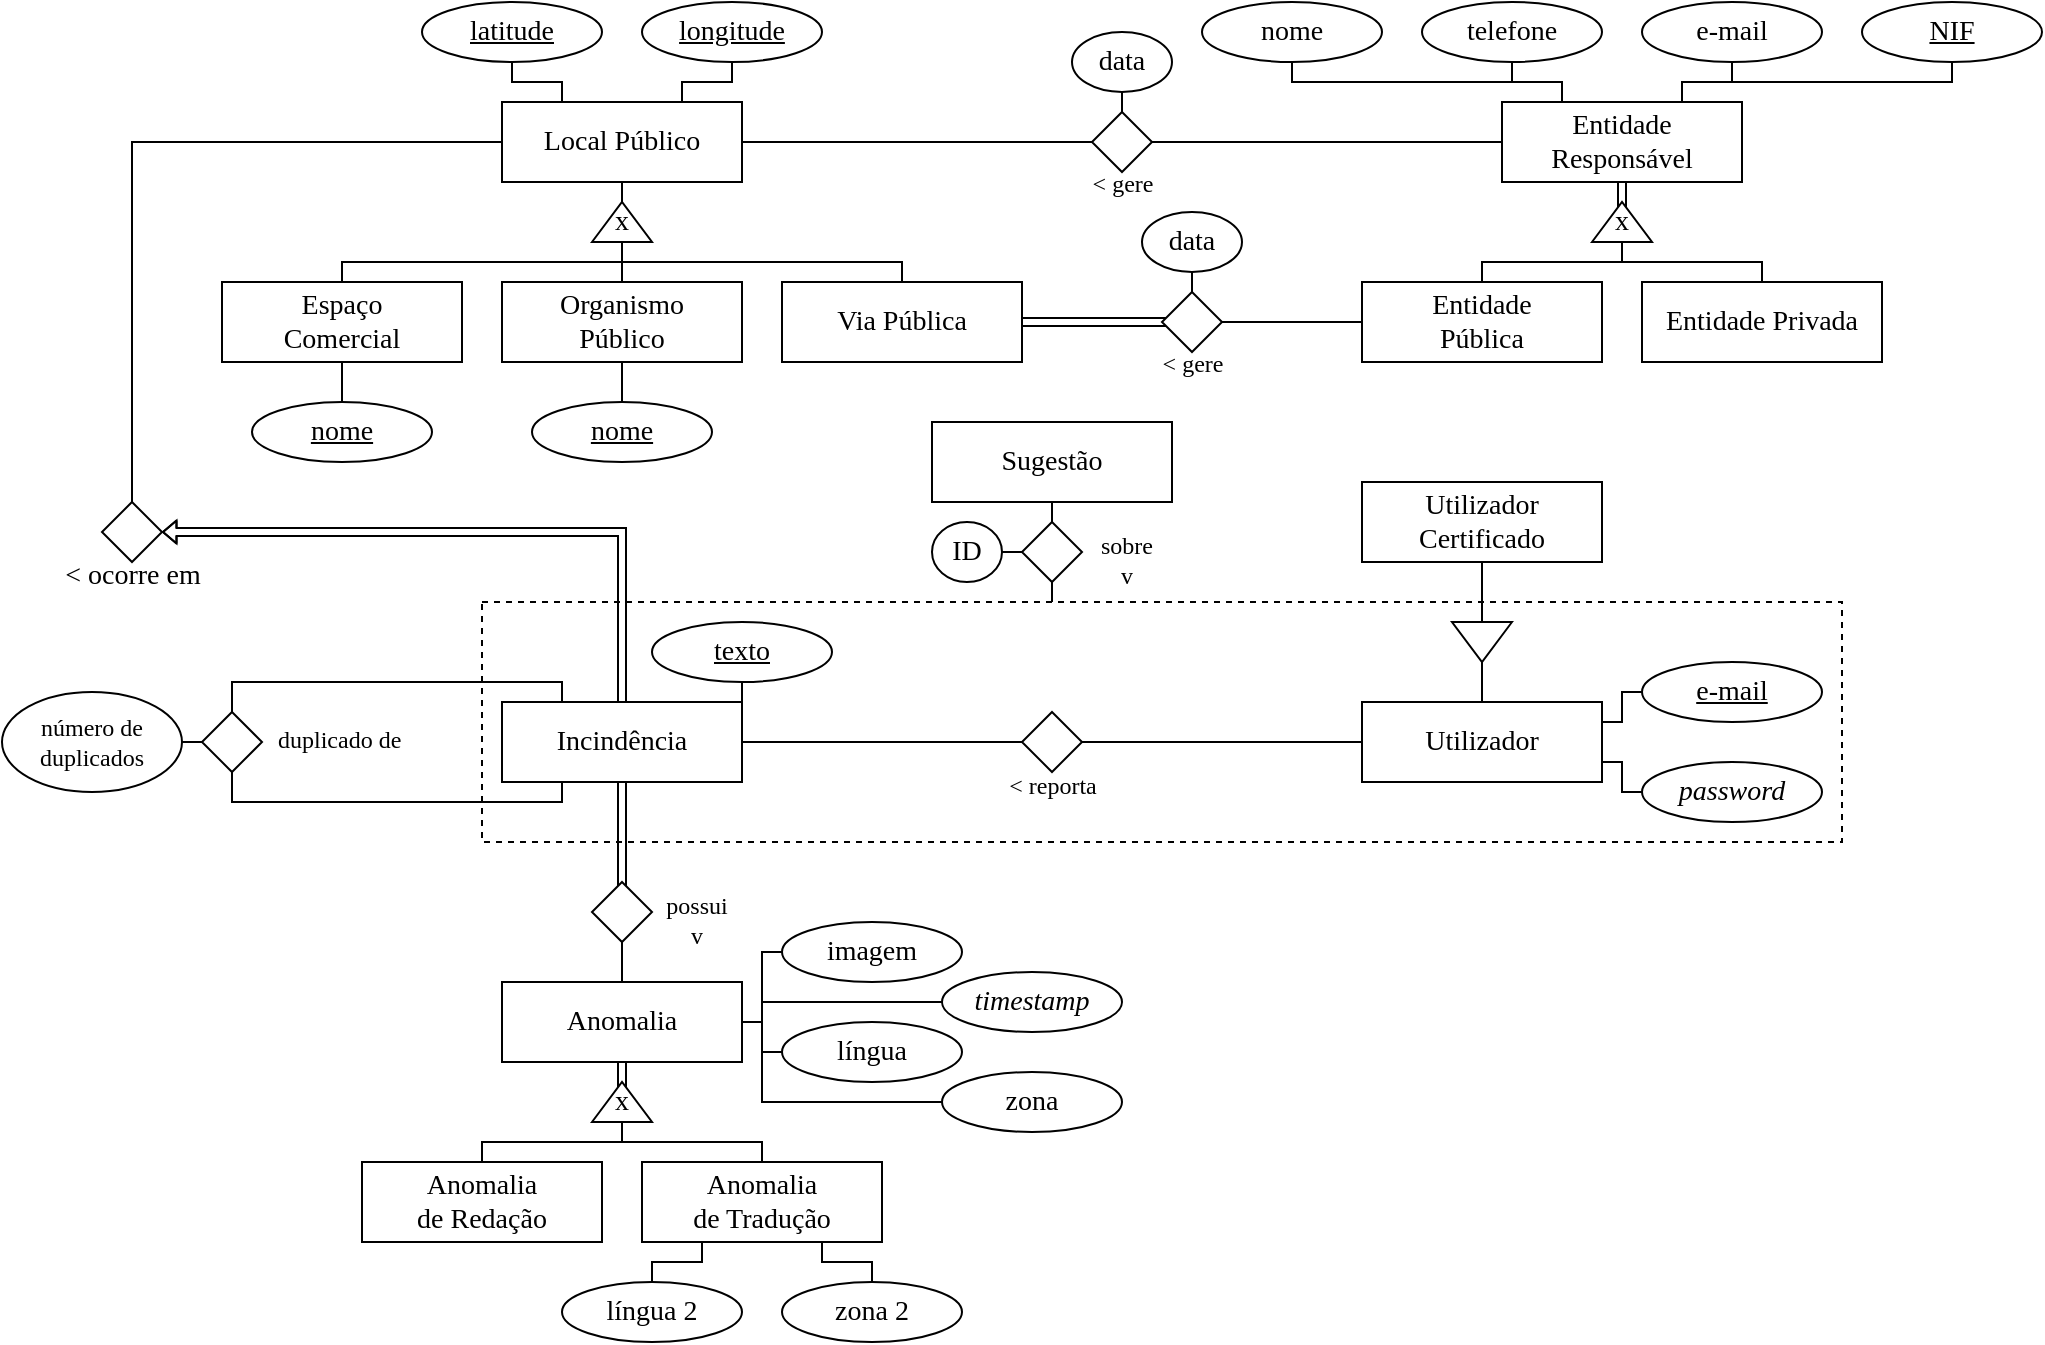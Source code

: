 <mxfile version="12.0.2" type="device" pages="1"><diagram id="urqd6bBSTkkBCRTrbI39" name="Page-1"><mxGraphModel dx="1408" dy="699" grid="1" gridSize="10" guides="1" tooltips="1" connect="1" arrows="1" fold="1" page="1" pageScale="1" pageWidth="1169" pageHeight="827" math="0" shadow="0"><root><mxCell id="0"/><mxCell id="1" parent="0"/><mxCell id="9DvA1WyKJ85od49cDxcL-1" value="" style="rounded=0;whiteSpace=wrap;html=1;strokeWidth=1;fillColor=none;dashed=1;" vertex="1" parent="1"><mxGeometry x="260" y="350" width="680" height="120" as="geometry"/></mxCell><mxCell id="8jLyRdySpEEllO27YhmM-52" value="" style="endArrow=none;html=1;fontFamily=Verdana;fontSize=14;entryX=0.5;entryY=1;entryDx=0;entryDy=0;shape=link;width=4;exitX=0;exitY=0.5;exitDx=0;exitDy=0;" parent="1" source="8jLyRdySpEEllO27YhmM-51" target="8jLyRdySpEEllO27YhmM-43" edge="1"><mxGeometry width="50" height="50" relative="1" as="geometry"><mxPoint x="830" y="140" as="sourcePoint"/><mxPoint x="910" y="270" as="targetPoint"/></mxGeometry></mxCell><mxCell id="1YsWNotgiCDJfFA3rP_E-9" style="edgeStyle=orthogonalEdgeStyle;rounded=0;orthogonalLoop=1;jettySize=auto;html=1;exitX=1;exitY=0.5;exitDx=0;exitDy=0;entryX=0;entryY=0.5;entryDx=0;entryDy=0;endArrow=none;endFill=0;" parent="1" source="8jLyRdySpEEllO27YhmM-1" target="1YsWNotgiCDJfFA3rP_E-6" edge="1"><mxGeometry relative="1" as="geometry"/></mxCell><mxCell id="8jLyRdySpEEllO27YhmM-1" value="Local Público" style="whiteSpace=wrap;html=1;aspect=fixed;fontFamily=Verdana;fontSize=14;fontColor=#000000;align=center;strokeColor=#000000;strokeWidth=1;fillColor=#ffffff;" parent="1" vertex="1"><mxGeometry x="270" y="100" width="120" height="40" as="geometry"/></mxCell><mxCell id="8jLyRdySpEEllO27YhmM-115" style="edgeStyle=elbowEdgeStyle;rounded=0;orthogonalLoop=1;jettySize=auto;elbow=vertical;html=1;exitX=0.5;exitY=1;exitDx=0;exitDy=0;entryX=0.25;entryY=0;entryDx=0;entryDy=0;shadow=0;endArrow=none;fontFamily=Verdana;fontSize=12;" parent="1" source="8jLyRdySpEEllO27YhmM-2" target="8jLyRdySpEEllO27YhmM-1" edge="1"><mxGeometry relative="1" as="geometry"/></mxCell><mxCell id="8jLyRdySpEEllO27YhmM-2" value="latitude" style="ellipse;whiteSpace=wrap;html=1;fontFamily=Verdana;fontSize=14;fontStyle=4" parent="1" vertex="1"><mxGeometry x="230" y="50" width="90" height="30" as="geometry"/></mxCell><mxCell id="8jLyRdySpEEllO27YhmM-116" style="edgeStyle=elbowEdgeStyle;rounded=0;orthogonalLoop=1;jettySize=auto;elbow=vertical;html=1;exitX=0.5;exitY=1;exitDx=0;exitDy=0;entryX=0.75;entryY=0;entryDx=0;entryDy=0;shadow=0;endArrow=none;fontFamily=Verdana;fontSize=12;" parent="1" source="8jLyRdySpEEllO27YhmM-3" target="8jLyRdySpEEllO27YhmM-1" edge="1"><mxGeometry relative="1" as="geometry"/></mxCell><mxCell id="8jLyRdySpEEllO27YhmM-3" value="longitude" style="ellipse;whiteSpace=wrap;html=1;fontFamily=Verdana;fontSize=14;fontStyle=4" parent="1" vertex="1"><mxGeometry x="340" y="50" width="90" height="30" as="geometry"/></mxCell><mxCell id="8jLyRdySpEEllO27YhmM-9" value="Espaço&lt;br&gt;Comercial" style="rounded=0;whiteSpace=wrap;html=1;fontFamily=Verdana;fontSize=14;" parent="1" vertex="1"><mxGeometry x="130" y="190" width="120" height="40" as="geometry"/></mxCell><mxCell id="8jLyRdySpEEllO27YhmM-10" value="Organismo&lt;br&gt;Público" style="rounded=0;whiteSpace=wrap;html=1;fontFamily=Verdana;fontSize=14;" parent="1" vertex="1"><mxGeometry x="270" y="190" width="120" height="40" as="geometry"/></mxCell><mxCell id="8jLyRdySpEEllO27YhmM-11" value="Via Pública" style="rounded=0;whiteSpace=wrap;html=1;fontFamily=Verdana;fontSize=14;" parent="1" vertex="1"><mxGeometry x="410" y="190" width="120" height="40" as="geometry"/></mxCell><mxCell id="8jLyRdySpEEllO27YhmM-12" value="x" style="triangle;whiteSpace=wrap;html=1;fontFamily=Verdana;fontSize=14;direction=north;" parent="1" vertex="1"><mxGeometry x="315" y="150" width="30" height="20" as="geometry"/></mxCell><mxCell id="8jLyRdySpEEllO27YhmM-13" value="" style="endArrow=none;html=1;fontFamily=Verdana;fontSize=14;entryX=0.5;entryY=1;entryDx=0;entryDy=0;" parent="1" target="8jLyRdySpEEllO27YhmM-1" edge="1"><mxGeometry width="50" height="50" relative="1" as="geometry"><mxPoint x="330" y="150" as="sourcePoint"/><mxPoint x="410" y="280" as="targetPoint"/></mxGeometry></mxCell><mxCell id="8jLyRdySpEEllO27YhmM-14" value="" style="endArrow=none;html=1;fontFamily=Verdana;fontSize=14;entryX=0;entryY=0.5;entryDx=0;entryDy=0;exitX=0.5;exitY=0;exitDx=0;exitDy=0;" parent="1" source="8jLyRdySpEEllO27YhmM-10" target="8jLyRdySpEEllO27YhmM-12" edge="1"><mxGeometry width="50" height="50" relative="1" as="geometry"><mxPoint x="240" y="320" as="sourcePoint"/><mxPoint x="290" y="270" as="targetPoint"/></mxGeometry></mxCell><mxCell id="8jLyRdySpEEllO27YhmM-22" value="" style="endArrow=none;html=1;shadow=0;fontFamily=Verdana;fontSize=14;exitX=0.5;exitY=0;exitDx=0;exitDy=0;edgeStyle=elbowEdgeStyle;elbow=vertical;rounded=0;" parent="1" source="8jLyRdySpEEllO27YhmM-11" edge="1"><mxGeometry width="50" height="50" relative="1" as="geometry"><mxPoint x="470" y="160" as="sourcePoint"/><mxPoint x="330" y="170" as="targetPoint"/></mxGeometry></mxCell><mxCell id="8jLyRdySpEEllO27YhmM-24" value="" style="endArrow=none;html=1;shadow=0;fontFamily=Verdana;fontSize=14;entryX=0;entryY=0.5;entryDx=0;entryDy=0;exitX=0.5;exitY=0;exitDx=0;exitDy=0;edgeStyle=elbowEdgeStyle;elbow=vertical;rounded=0;" parent="1" source="8jLyRdySpEEllO27YhmM-9" target="8jLyRdySpEEllO27YhmM-12" edge="1"><mxGeometry width="50" height="50" relative="1" as="geometry"><mxPoint x="130" y="300" as="sourcePoint"/><mxPoint x="180" y="250" as="targetPoint"/></mxGeometry></mxCell><mxCell id="8jLyRdySpEEllO27YhmM-25" value="&lt;u&gt;nome&lt;/u&gt;" style="ellipse;whiteSpace=wrap;html=1;fontFamily=Verdana;fontSize=14;" parent="1" vertex="1"><mxGeometry x="285" y="250" width="90" height="30" as="geometry"/></mxCell><mxCell id="8jLyRdySpEEllO27YhmM-26" value="" style="endArrow=none;html=1;fontFamily=Verdana;fontSize=14;entryX=0.5;entryY=0;entryDx=0;entryDy=0;exitX=0.5;exitY=1;exitDx=0;exitDy=0;" parent="1" source="8jLyRdySpEEllO27YhmM-10" target="8jLyRdySpEEllO27YhmM-25" edge="1"><mxGeometry width="50" height="50" relative="1" as="geometry"><mxPoint x="355" y="300" as="sourcePoint"/><mxPoint x="335" y="350" as="targetPoint"/></mxGeometry></mxCell><mxCell id="8jLyRdySpEEllO27YhmM-27" value="&lt;u&gt;nome&lt;/u&gt;" style="ellipse;whiteSpace=wrap;html=1;fontFamily=Verdana;fontSize=14;" parent="1" vertex="1"><mxGeometry x="145" y="250" width="90" height="30" as="geometry"/></mxCell><mxCell id="8jLyRdySpEEllO27YhmM-28" value="" style="endArrow=none;html=1;fontFamily=Verdana;fontSize=14;entryX=0.5;entryY=0;entryDx=0;entryDy=0;exitX=0.5;exitY=1;exitDx=0;exitDy=0;" parent="1" target="8jLyRdySpEEllO27YhmM-27" edge="1"><mxGeometry width="50" height="50" relative="1" as="geometry"><mxPoint x="190" y="230" as="sourcePoint"/><mxPoint x="195" y="350" as="targetPoint"/></mxGeometry></mxCell><mxCell id="8jLyRdySpEEllO27YhmM-43" value="Entidade&lt;br&gt;Responsável" style="rounded=0;whiteSpace=wrap;html=1;fontFamily=Verdana;fontSize=14;" parent="1" vertex="1"><mxGeometry x="770" y="100" width="120" height="40" as="geometry"/></mxCell><mxCell id="8jLyRdySpEEllO27YhmM-120" style="edgeStyle=elbowEdgeStyle;rounded=0;orthogonalLoop=1;jettySize=auto;elbow=vertical;html=1;exitX=0.5;exitY=1;exitDx=0;exitDy=0;entryX=0.25;entryY=0;entryDx=0;entryDy=0;shadow=0;endArrow=none;fontFamily=Verdana;fontSize=12;" parent="1" source="8jLyRdySpEEllO27YhmM-44" target="8jLyRdySpEEllO27YhmM-43" edge="1"><mxGeometry relative="1" as="geometry"/></mxCell><mxCell id="8jLyRdySpEEllO27YhmM-44" value="nome" style="ellipse;whiteSpace=wrap;html=1;fontFamily=Verdana;fontSize=14;spacing=0;" parent="1" vertex="1"><mxGeometry x="620" y="50" width="90" height="30" as="geometry"/></mxCell><mxCell id="8jLyRdySpEEllO27YhmM-119" style="edgeStyle=elbowEdgeStyle;rounded=0;orthogonalLoop=1;jettySize=auto;elbow=vertical;html=1;exitX=0.5;exitY=1;exitDx=0;exitDy=0;entryX=0.25;entryY=0;entryDx=0;entryDy=0;shadow=0;endArrow=none;fontFamily=Verdana;fontSize=12;" parent="1" source="8jLyRdySpEEllO27YhmM-45" target="8jLyRdySpEEllO27YhmM-43" edge="1"><mxGeometry relative="1" as="geometry"/></mxCell><mxCell id="8jLyRdySpEEllO27YhmM-45" value="telefone" style="ellipse;whiteSpace=wrap;html=1;fontFamily=Verdana;fontSize=14;" parent="1" vertex="1"><mxGeometry x="730" y="50" width="90" height="30" as="geometry"/></mxCell><mxCell id="8jLyRdySpEEllO27YhmM-48" value="Entidade&lt;br&gt;Pública" style="rounded=0;whiteSpace=wrap;html=1;fontFamily=Verdana;fontSize=14;" parent="1" vertex="1"><mxGeometry x="700" y="190" width="120" height="40" as="geometry"/></mxCell><mxCell id="8jLyRdySpEEllO27YhmM-50" value="Entidade Privada" style="rounded=0;whiteSpace=wrap;html=1;fontFamily=Verdana;fontSize=14;" parent="1" vertex="1"><mxGeometry x="840" y="190" width="120" height="40" as="geometry"/></mxCell><mxCell id="8jLyRdySpEEllO27YhmM-51" value="x" style="triangle;whiteSpace=wrap;html=1;fontFamily=Verdana;fontSize=14;direction=north;" parent="1" vertex="1"><mxGeometry x="815" y="150" width="30" height="20" as="geometry"/></mxCell><mxCell id="8jLyRdySpEEllO27YhmM-54" value="" style="endArrow=none;html=1;shadow=0;fontFamily=Verdana;fontSize=14;exitX=0.5;exitY=0;exitDx=0;exitDy=0;edgeStyle=elbowEdgeStyle;elbow=vertical;rounded=0;" parent="1" source="8jLyRdySpEEllO27YhmM-50" edge="1"><mxGeometry width="50" height="50" relative="1" as="geometry"><mxPoint x="970" y="160" as="sourcePoint"/><mxPoint x="830" y="170" as="targetPoint"/></mxGeometry></mxCell><mxCell id="8jLyRdySpEEllO27YhmM-55" value="" style="endArrow=none;html=1;shadow=0;fontFamily=Verdana;fontSize=14;entryX=0;entryY=0.5;entryDx=0;entryDy=0;exitX=0.5;exitY=0;exitDx=0;exitDy=0;edgeStyle=elbowEdgeStyle;elbow=vertical;rounded=0;" parent="1" source="8jLyRdySpEEllO27YhmM-48" target="8jLyRdySpEEllO27YhmM-51" edge="1"><mxGeometry width="50" height="50" relative="1" as="geometry"><mxPoint x="630" y="300" as="sourcePoint"/><mxPoint x="680" y="250" as="targetPoint"/></mxGeometry></mxCell><mxCell id="8jLyRdySpEEllO27YhmM-118" style="edgeStyle=elbowEdgeStyle;rounded=0;orthogonalLoop=1;jettySize=auto;elbow=vertical;html=1;exitX=0.5;exitY=1;exitDx=0;exitDy=0;shadow=0;endArrow=none;fontFamily=Verdana;fontSize=12;" parent="1" source="8jLyRdySpEEllO27YhmM-56" edge="1"><mxGeometry relative="1" as="geometry"><mxPoint x="860" y="100" as="targetPoint"/></mxGeometry></mxCell><mxCell id="8jLyRdySpEEllO27YhmM-56" value="e-mail" style="ellipse;whiteSpace=wrap;html=1;fontFamily=Verdana;fontSize=14;" parent="1" vertex="1"><mxGeometry x="840" y="50" width="90" height="30" as="geometry"/></mxCell><mxCell id="8jLyRdySpEEllO27YhmM-117" style="edgeStyle=elbowEdgeStyle;rounded=0;orthogonalLoop=1;jettySize=auto;elbow=vertical;html=1;exitX=0.5;exitY=1;exitDx=0;exitDy=0;entryX=0.75;entryY=0;entryDx=0;entryDy=0;shadow=0;endArrow=none;fontFamily=Verdana;fontSize=12;" parent="1" source="8jLyRdySpEEllO27YhmM-58" target="8jLyRdySpEEllO27YhmM-43" edge="1"><mxGeometry relative="1" as="geometry"/></mxCell><mxCell id="8jLyRdySpEEllO27YhmM-58" value="&lt;u&gt;NIF&lt;/u&gt;" style="ellipse;whiteSpace=wrap;html=1;fontFamily=Verdana;fontSize=14;" parent="1" vertex="1"><mxGeometry x="950" y="50" width="90" height="30" as="geometry"/></mxCell><mxCell id="8jLyRdySpEEllO27YhmM-63" style="edgeStyle=elbowEdgeStyle;rounded=0;orthogonalLoop=1;jettySize=auto;html=1;entryX=1;entryY=0.5;entryDx=0;entryDy=0;shadow=0;endArrow=none;fontFamily=Verdana;fontSize=14;shape=link;exitX=0.5;exitY=0.5;exitDx=0;exitDy=0;exitPerimeter=0;" parent="1" source="8jLyRdySpEEllO27YhmM-60" target="8jLyRdySpEEllO27YhmM-11" edge="1"><mxGeometry relative="1" as="geometry"/></mxCell><mxCell id="8jLyRdySpEEllO27YhmM-64" style="edgeStyle=elbowEdgeStyle;rounded=0;orthogonalLoop=1;jettySize=auto;html=1;exitX=1;exitY=0.5;exitDx=0;exitDy=0;entryX=0;entryY=0.5;entryDx=0;entryDy=0;shadow=0;endArrow=none;fontFamily=Verdana;fontSize=14;" parent="1" source="8jLyRdySpEEllO27YhmM-60" target="8jLyRdySpEEllO27YhmM-48" edge="1"><mxGeometry relative="1" as="geometry"/></mxCell><mxCell id="8jLyRdySpEEllO27YhmM-60" value="&amp;lt; gere" style="rhombus;html=1;fontFamily=Verdana;fontSize=12;labelPosition=center;verticalLabelPosition=bottom;align=center;verticalAlign=top;spacingTop=-8;" parent="1" vertex="1"><mxGeometry x="600" y="195" width="30" height="30" as="geometry"/></mxCell><mxCell id="8jLyRdySpEEllO27YhmM-67" value="data" style="ellipse;whiteSpace=wrap;html=1;fontFamily=Verdana;fontSize=14;" parent="1" vertex="1"><mxGeometry x="590" y="155" width="50" height="30" as="geometry"/></mxCell><mxCell id="8jLyRdySpEEllO27YhmM-68" value="" style="endArrow=none;html=1;fontFamily=Verdana;fontSize=14;entryX=0.5;entryY=1;entryDx=0;entryDy=0;exitX=0.5;exitY=0;exitDx=0;exitDy=0;" parent="1" source="8jLyRdySpEEllO27YhmM-60" target="8jLyRdySpEEllO27YhmM-67" edge="1"><mxGeometry width="50" height="50" relative="1" as="geometry"><mxPoint x="595" y="180" as="sourcePoint"/><mxPoint x="715" y="210" as="targetPoint"/></mxGeometry></mxCell><mxCell id="8jLyRdySpEEllO27YhmM-81" style="edgeStyle=elbowEdgeStyle;shape=link;rounded=0;orthogonalLoop=1;jettySize=auto;html=1;exitX=0.5;exitY=1;exitDx=0;exitDy=0;shadow=0;endArrow=none;fontFamily=Verdana;fontSize=12;entryX=0.5;entryY=0.5;entryDx=0;entryDy=0;entryPerimeter=0;" parent="1" source="8jLyRdySpEEllO27YhmM-72" edge="1" target="8jLyRdySpEEllO27YhmM-75"><mxGeometry relative="1" as="geometry"><mxPoint x="330" y="475" as="targetPoint"/></mxGeometry></mxCell><mxCell id="8jLyRdySpEEllO27YhmM-127" style="rounded=0;orthogonalLoop=1;jettySize=auto;elbow=vertical;html=1;entryX=1;entryY=0.5;entryDx=0;entryDy=0;shadow=0;endArrow=block;fontFamily=Verdana;fontSize=12;shape=flexArrow;startArrow=none;startFill=0;endWidth=6.444;endSize=1.917;width=4;startSize=0;strokeWidth=1;sourcePerimeterSpacing=0;targetPerimeterSpacing=0;exitX=0.5;exitY=1;exitDx=0;exitDy=0;" parent="1" source="8jLyRdySpEEllO27YhmM-72" target="8jLyRdySpEEllO27YhmM-122" edge="1"><mxGeometry relative="1" as="geometry"><mxPoint x="330" y="410" as="sourcePoint"/><Array as="points"><mxPoint x="330" y="315"/></Array></mxGeometry></mxCell><mxCell id="8jLyRdySpEEllO27YhmM-72" value="&lt;font style=&quot;font-size: 14px&quot;&gt;Incindência&lt;/font&gt;" style="rounded=0;whiteSpace=wrap;html=1;fontFamily=Verdana;fontSize=12;" parent="1" vertex="1"><mxGeometry x="270" y="400" width="120" height="40" as="geometry"/></mxCell><mxCell id="8jLyRdySpEEllO27YhmM-77" style="edgeStyle=elbowEdgeStyle;rounded=0;orthogonalLoop=1;jettySize=auto;html=1;exitX=0.5;exitY=0;exitDx=0;exitDy=0;entryX=0.5;entryY=1;entryDx=0;entryDy=0;shadow=0;endArrow=none;fontFamily=Verdana;fontSize=12;" parent="1" source="8jLyRdySpEEllO27YhmM-73" target="8jLyRdySpEEllO27YhmM-75" edge="1"><mxGeometry relative="1" as="geometry"/></mxCell><mxCell id="8jLyRdySpEEllO27YhmM-104" style="edgeStyle=elbowEdgeStyle;rounded=0;orthogonalLoop=1;jettySize=auto;html=1;exitX=1;exitY=0.25;exitDx=0;exitDy=0;shadow=0;endArrow=none;fontFamily=Verdana;fontSize=12;" parent="1" source="8jLyRdySpEEllO27YhmM-73" edge="1"><mxGeometry relative="1" as="geometry"><mxPoint x="390.333" y="550" as="targetPoint"/></mxGeometry></mxCell><mxCell id="8jLyRdySpEEllO27YhmM-109" style="edgeStyle=elbowEdgeStyle;rounded=0;orthogonalLoop=1;jettySize=auto;html=1;exitX=1;exitY=0.5;exitDx=0;exitDy=0;entryX=0;entryY=0.5;entryDx=0;entryDy=0;shadow=0;endArrow=none;fontFamily=Verdana;fontSize=12;" parent="1" source="8jLyRdySpEEllO27YhmM-73" target="8jLyRdySpEEllO27YhmM-100" edge="1"><mxGeometry relative="1" as="geometry"/></mxCell><mxCell id="8jLyRdySpEEllO27YhmM-110" style="edgeStyle=elbowEdgeStyle;rounded=0;orthogonalLoop=1;jettySize=auto;html=1;exitX=1;exitY=0.5;exitDx=0;exitDy=0;entryX=0;entryY=0.5;entryDx=0;entryDy=0;shadow=0;endArrow=none;fontFamily=Verdana;fontSize=12;" parent="1" source="8jLyRdySpEEllO27YhmM-73" target="8jLyRdySpEEllO27YhmM-98" edge="1"><mxGeometry relative="1" as="geometry"><Array as="points"><mxPoint x="400" y="560"/></Array></mxGeometry></mxCell><mxCell id="8jLyRdySpEEllO27YhmM-73" value="&lt;font style=&quot;font-size: 14px&quot;&gt;Anomalia&lt;/font&gt;" style="rounded=0;whiteSpace=wrap;html=1;fontFamily=Verdana;fontSize=12;" parent="1" vertex="1"><mxGeometry x="270" y="540" width="120" height="40" as="geometry"/></mxCell><mxCell id="8jLyRdySpEEllO27YhmM-75" value="possui&lt;br&gt;v" style="rhombus;html=1;fontFamily=Verdana;fontSize=12;labelPosition=right;verticalLabelPosition=middle;align=center;verticalAlign=middle;spacingTop=8;spacingLeft=14;" parent="1" vertex="1"><mxGeometry x="315" y="490" width="30" height="30" as="geometry"/></mxCell><mxCell id="8jLyRdySpEEllO27YhmM-82" value="" style="endArrow=none;html=1;fontFamily=Verdana;fontSize=14;entryX=0.5;entryY=1;entryDx=0;entryDy=0;shape=link;width=4;exitX=0;exitY=0.5;exitDx=0;exitDy=0;" parent="1" source="8jLyRdySpEEllO27YhmM-85" edge="1"><mxGeometry width="50" height="50" relative="1" as="geometry"><mxPoint x="330" y="590" as="sourcePoint"/><mxPoint x="330" y="580" as="targetPoint"/></mxGeometry></mxCell><mxCell id="8jLyRdySpEEllO27YhmM-83" value="Anomalia&lt;br&gt;de Redação" style="rounded=0;whiteSpace=wrap;html=1;fontFamily=Verdana;fontSize=14;" parent="1" vertex="1"><mxGeometry x="200" y="630" width="120" height="40" as="geometry"/></mxCell><mxCell id="8jLyRdySpEEllO27YhmM-84" value="Anomalia&lt;br&gt;de Tradução" style="rounded=0;whiteSpace=wrap;html=1;fontFamily=Verdana;fontSize=14;" parent="1" vertex="1"><mxGeometry x="340" y="630" width="120" height="40" as="geometry"/></mxCell><mxCell id="8jLyRdySpEEllO27YhmM-85" value="x" style="triangle;whiteSpace=wrap;html=1;fontFamily=Verdana;fontSize=14;direction=north;" parent="1" vertex="1"><mxGeometry x="315" y="590" width="30" height="20" as="geometry"/></mxCell><mxCell id="8jLyRdySpEEllO27YhmM-86" value="" style="endArrow=none;html=1;shadow=0;fontFamily=Verdana;fontSize=14;exitX=0.5;exitY=0;exitDx=0;exitDy=0;edgeStyle=elbowEdgeStyle;elbow=vertical;rounded=0;" parent="1" source="8jLyRdySpEEllO27YhmM-84" edge="1"><mxGeometry width="50" height="50" relative="1" as="geometry"><mxPoint x="470" y="610" as="sourcePoint"/><mxPoint x="330" y="620" as="targetPoint"/><Array as="points"><mxPoint x="360" y="620"/></Array></mxGeometry></mxCell><mxCell id="8jLyRdySpEEllO27YhmM-87" value="" style="endArrow=none;html=1;shadow=0;fontFamily=Verdana;fontSize=14;entryX=0;entryY=0.5;entryDx=0;entryDy=0;exitX=0.5;exitY=0;exitDx=0;exitDy=0;edgeStyle=elbowEdgeStyle;elbow=vertical;rounded=0;" parent="1" source="8jLyRdySpEEllO27YhmM-83" target="8jLyRdySpEEllO27YhmM-85" edge="1"><mxGeometry width="50" height="50" relative="1" as="geometry"><mxPoint x="130" y="750" as="sourcePoint"/><mxPoint x="180" y="700" as="targetPoint"/></mxGeometry></mxCell><mxCell id="8jLyRdySpEEllO27YhmM-89" style="edgeStyle=elbowEdgeStyle;rounded=0;orthogonalLoop=1;jettySize=auto;html=1;exitX=0.5;exitY=0;exitDx=0;exitDy=0;entryX=0.25;entryY=0;entryDx=0;entryDy=0;shadow=0;endArrow=none;fontFamily=Verdana;fontSize=12;elbow=vertical;" parent="1" source="8jLyRdySpEEllO27YhmM-88" target="8jLyRdySpEEllO27YhmM-72" edge="1"><mxGeometry relative="1" as="geometry"><Array as="points"><mxPoint x="240" y="390"/></Array></mxGeometry></mxCell><mxCell id="8jLyRdySpEEllO27YhmM-90" style="edgeStyle=elbowEdgeStyle;rounded=0;orthogonalLoop=1;jettySize=auto;elbow=vertical;html=1;exitX=0.5;exitY=1;exitDx=0;exitDy=0;entryX=0.25;entryY=1;entryDx=0;entryDy=0;shadow=0;endArrow=none;fontFamily=Verdana;fontSize=12;" parent="1" source="8jLyRdySpEEllO27YhmM-88" target="8jLyRdySpEEllO27YhmM-72" edge="1"><mxGeometry relative="1" as="geometry"><Array as="points"><mxPoint x="230" y="450"/></Array></mxGeometry></mxCell><mxCell id="8jLyRdySpEEllO27YhmM-88" value="duplicado de" style="rhombus;html=1;fontFamily=Verdana;fontSize=12;labelPosition=right;verticalLabelPosition=middle;align=left;verticalAlign=middle;spacingTop=-3;spacingLeft=6;" parent="1" vertex="1"><mxGeometry x="120" y="405" width="30" height="30" as="geometry"/></mxCell><mxCell id="8jLyRdySpEEllO27YhmM-92" style="edgeStyle=elbowEdgeStyle;rounded=0;orthogonalLoop=1;jettySize=auto;elbow=vertical;html=1;exitX=1;exitY=0.5;exitDx=0;exitDy=0;entryX=0;entryY=0.5;entryDx=0;entryDy=0;shadow=0;endArrow=none;fontFamily=Verdana;fontSize=12;" parent="1" source="8jLyRdySpEEllO27YhmM-91" target="8jLyRdySpEEllO27YhmM-88" edge="1"><mxGeometry relative="1" as="geometry"/></mxCell><mxCell id="8jLyRdySpEEllO27YhmM-91" value="número de duplicados" style="ellipse;whiteSpace=wrap;html=1;fontFamily=Verdana;fontSize=12;align=center;" parent="1" vertex="1"><mxGeometry x="20" y="395" width="90" height="50" as="geometry"/></mxCell><mxCell id="8jLyRdySpEEllO27YhmM-114" style="edgeStyle=elbowEdgeStyle;rounded=0;orthogonalLoop=1;jettySize=auto;elbow=vertical;html=1;exitX=0.5;exitY=0;exitDx=0;exitDy=0;entryX=0.75;entryY=1;entryDx=0;entryDy=0;shadow=0;endArrow=none;fontFamily=Verdana;fontSize=12;" parent="1" source="8jLyRdySpEEllO27YhmM-93" target="8jLyRdySpEEllO27YhmM-84" edge="1"><mxGeometry relative="1" as="geometry"/></mxCell><mxCell id="8jLyRdySpEEllO27YhmM-93" value="&lt;span&gt;zona 2&lt;/span&gt;" style="ellipse;whiteSpace=wrap;html=1;fontFamily=Verdana;fontSize=14;fontStyle=0" parent="1" vertex="1"><mxGeometry x="410" y="690" width="90" height="30" as="geometry"/></mxCell><mxCell id="8jLyRdySpEEllO27YhmM-113" style="edgeStyle=elbowEdgeStyle;rounded=0;orthogonalLoop=1;jettySize=auto;elbow=vertical;html=1;exitX=0.5;exitY=0;exitDx=0;exitDy=0;entryX=0.25;entryY=1;entryDx=0;entryDy=0;shadow=0;endArrow=none;fontFamily=Verdana;fontSize=12;" parent="1" source="8jLyRdySpEEllO27YhmM-95" target="8jLyRdySpEEllO27YhmM-84" edge="1"><mxGeometry relative="1" as="geometry"/></mxCell><mxCell id="8jLyRdySpEEllO27YhmM-95" value="língua 2" style="ellipse;whiteSpace=wrap;html=1;fontFamily=Verdana;fontSize=14;" parent="1" vertex="1"><mxGeometry x="300" y="690" width="90" height="30" as="geometry"/></mxCell><mxCell id="8jLyRdySpEEllO27YhmM-112" style="edgeStyle=elbowEdgeStyle;rounded=0;orthogonalLoop=1;jettySize=auto;html=1;exitX=0;exitY=0.5;exitDx=0;exitDy=0;entryX=1;entryY=0.5;entryDx=0;entryDy=0;shadow=0;endArrow=none;fontFamily=Verdana;fontSize=12;" parent="1" source="8jLyRdySpEEllO27YhmM-97" target="8jLyRdySpEEllO27YhmM-73" edge="1"><mxGeometry relative="1" as="geometry"><Array as="points"><mxPoint x="400" y="590"/></Array></mxGeometry></mxCell><mxCell id="8jLyRdySpEEllO27YhmM-97" value="&lt;span&gt;zona&lt;/span&gt;" style="ellipse;whiteSpace=wrap;html=1;fontFamily=Verdana;fontSize=14;fontStyle=0" parent="1" vertex="1"><mxGeometry x="490" y="585" width="90" height="30" as="geometry"/></mxCell><mxCell id="8jLyRdySpEEllO27YhmM-98" value="&lt;span&gt;&lt;i&gt;timestamp&lt;/i&gt;&lt;/span&gt;" style="ellipse;whiteSpace=wrap;html=1;fontFamily=Verdana;fontSize=14;fontStyle=0" parent="1" vertex="1"><mxGeometry x="490" y="535" width="90" height="30" as="geometry"/></mxCell><mxCell id="8jLyRdySpEEllO27YhmM-111" style="edgeStyle=elbowEdgeStyle;rounded=0;orthogonalLoop=1;jettySize=auto;html=1;exitX=0;exitY=0.5;exitDx=0;exitDy=0;entryX=1;entryY=0.5;entryDx=0;entryDy=0;shadow=0;endArrow=none;fontFamily=Verdana;fontSize=12;" parent="1" source="8jLyRdySpEEllO27YhmM-99" target="8jLyRdySpEEllO27YhmM-73" edge="1"><mxGeometry relative="1" as="geometry"/></mxCell><mxCell id="8jLyRdySpEEllO27YhmM-99" value="&lt;span&gt;língua&lt;/span&gt;" style="ellipse;whiteSpace=wrap;html=1;fontFamily=Verdana;fontSize=14;fontStyle=0" parent="1" vertex="1"><mxGeometry x="410" y="560" width="90" height="30" as="geometry"/></mxCell><mxCell id="8jLyRdySpEEllO27YhmM-100" value="&lt;span&gt;imagem&lt;/span&gt;" style="ellipse;whiteSpace=wrap;html=1;fontFamily=Verdana;fontSize=14;fontStyle=0" parent="1" vertex="1"><mxGeometry x="410" y="510" width="90" height="30" as="geometry"/></mxCell><mxCell id="8jLyRdySpEEllO27YhmM-102" style="edgeStyle=elbowEdgeStyle;rounded=0;orthogonalLoop=1;jettySize=auto;elbow=vertical;html=1;exitX=0.5;exitY=1;exitDx=0;exitDy=0;shadow=0;endArrow=none;fontFamily=Verdana;fontSize=12;" parent="1" source="8jLyRdySpEEllO27YhmM-101" edge="1"><mxGeometry relative="1" as="geometry"><mxPoint x="390" y="400" as="targetPoint"/></mxGeometry></mxCell><mxCell id="8jLyRdySpEEllO27YhmM-101" value="&lt;span&gt;&lt;u&gt;texto&lt;/u&gt;&lt;/span&gt;" style="ellipse;whiteSpace=wrap;html=1;fontFamily=Verdana;fontSize=14;fontStyle=0" parent="1" vertex="1"><mxGeometry x="345" y="360" width="90" height="30" as="geometry"/></mxCell><mxCell id="8jLyRdySpEEllO27YhmM-145" style="edgeStyle=elbowEdgeStyle;rounded=0;orthogonalLoop=1;jettySize=auto;html=1;exitX=1;exitY=0.75;exitDx=0;exitDy=0;entryX=0;entryY=0.5;entryDx=0;entryDy=0;shadow=0;startArrow=none;startFill=0;sourcePerimeterSpacing=0;endArrow=none;endFill=0;targetPerimeterSpacing=0;strokeWidth=1;fontFamily=Verdana;fontSize=12;" parent="1" source="8jLyRdySpEEllO27YhmM-121" target="8jLyRdySpEEllO27YhmM-142" edge="1"><mxGeometry relative="1" as="geometry"/></mxCell><mxCell id="8jLyRdySpEEllO27YhmM-121" value="&lt;font style=&quot;font-size: 14px&quot;&gt;Utilizador&lt;/font&gt;" style="rounded=0;whiteSpace=wrap;html=1;fontFamily=Verdana;fontSize=12;align=center;" parent="1" vertex="1"><mxGeometry x="700" y="400" width="120" height="40" as="geometry"/></mxCell><mxCell id="8jLyRdySpEEllO27YhmM-128" style="edgeStyle=none;rounded=0;orthogonalLoop=1;jettySize=auto;html=1;exitX=0.5;exitY=0;exitDx=0;exitDy=0;entryX=0;entryY=0.5;entryDx=0;entryDy=0;shadow=0;startArrow=none;startFill=0;sourcePerimeterSpacing=0;endArrow=none;targetPerimeterSpacing=0;strokeWidth=1;fontFamily=Verdana;fontSize=12;endFill=0;" parent="1" source="8jLyRdySpEEllO27YhmM-122" target="8jLyRdySpEEllO27YhmM-1" edge="1"><mxGeometry relative="1" as="geometry"><Array as="points"><mxPoint x="85" y="120"/></Array></mxGeometry></mxCell><mxCell id="8jLyRdySpEEllO27YhmM-122" value="&amp;lt; ocorre em" style="rhombus;html=1;fontFamily=Verdana;fontSize=14;fontColor=#000000;align=center;strokeColor=#000000;strokeWidth=1;fillColor=#ffffff;labelPosition=center;verticalLabelPosition=bottom;verticalAlign=top;spacingTop=-8;" parent="1" vertex="1"><mxGeometry x="70" y="300" width="30" height="30" as="geometry"/></mxCell><mxCell id="8jLyRdySpEEllO27YhmM-130" style="edgeStyle=none;rounded=0;orthogonalLoop=1;jettySize=auto;html=1;exitX=1;exitY=0.5;exitDx=0;exitDy=0;entryX=0;entryY=0.5;entryDx=0;entryDy=0;shadow=0;startArrow=none;startFill=0;sourcePerimeterSpacing=0;endArrow=none;endFill=0;targetPerimeterSpacing=0;strokeWidth=1;fontFamily=Verdana;fontSize=12;" parent="1" source="8jLyRdySpEEllO27YhmM-129" target="8jLyRdySpEEllO27YhmM-121" edge="1"><mxGeometry relative="1" as="geometry"/></mxCell><mxCell id="8jLyRdySpEEllO27YhmM-131" style="edgeStyle=none;rounded=0;orthogonalLoop=1;jettySize=auto;html=1;exitX=0;exitY=0.5;exitDx=0;exitDy=0;entryX=1;entryY=0.5;entryDx=0;entryDy=0;shadow=0;startArrow=none;startFill=0;sourcePerimeterSpacing=0;endArrow=none;endFill=0;targetPerimeterSpacing=0;strokeWidth=1;fontFamily=Verdana;fontSize=12;" parent="1" source="8jLyRdySpEEllO27YhmM-129" target="8jLyRdySpEEllO27YhmM-72" edge="1"><mxGeometry relative="1" as="geometry"/></mxCell><mxCell id="8jLyRdySpEEllO27YhmM-129" value="&amp;lt; reporta" style="rhombus;html=1;fontFamily=Verdana;fontSize=12;labelPosition=center;verticalLabelPosition=bottom;align=center;verticalAlign=top;spacingTop=-7;" parent="1" vertex="1"><mxGeometry x="530" y="405" width="30" height="30" as="geometry"/></mxCell><mxCell id="9DvA1WyKJ85od49cDxcL-5" style="edgeStyle=orthogonalEdgeStyle;rounded=0;orthogonalLoop=1;jettySize=auto;html=1;exitX=0.5;exitY=1;exitDx=0;exitDy=0;entryX=0;entryY=0.5;entryDx=0;entryDy=0;endArrow=none;endFill=0;" edge="1" parent="1" source="8jLyRdySpEEllO27YhmM-134" target="9DvA1WyKJ85od49cDxcL-4"><mxGeometry relative="1" as="geometry"/></mxCell><mxCell id="8jLyRdySpEEllO27YhmM-134" value="&lt;font style=&quot;font-size: 14px&quot;&gt;Utilizador&lt;br&gt;Certificado&lt;br&gt;&lt;/font&gt;" style="rounded=0;whiteSpace=wrap;html=1;fontFamily=Verdana;fontSize=12;align=center;" parent="1" vertex="1"><mxGeometry x="700" y="290" width="120" height="40" as="geometry"/></mxCell><mxCell id="8jLyRdySpEEllO27YhmM-142" value="&lt;span&gt;&lt;i&gt;password&lt;/i&gt;&lt;/span&gt;" style="ellipse;whiteSpace=wrap;html=1;fontFamily=Verdana;fontSize=14;fontStyle=0" parent="1" vertex="1"><mxGeometry x="840" y="430" width="90" height="30" as="geometry"/></mxCell><mxCell id="8jLyRdySpEEllO27YhmM-144" style="edgeStyle=elbowEdgeStyle;rounded=0;orthogonalLoop=1;jettySize=auto;html=1;exitX=0;exitY=0.5;exitDx=0;exitDy=0;entryX=1;entryY=0.25;entryDx=0;entryDy=0;shadow=0;startArrow=none;startFill=0;sourcePerimeterSpacing=0;endArrow=none;endFill=0;targetPerimeterSpacing=0;strokeWidth=1;fontFamily=Verdana;fontSize=12;" parent="1" source="8jLyRdySpEEllO27YhmM-143" target="8jLyRdySpEEllO27YhmM-121" edge="1"><mxGeometry relative="1" as="geometry"/></mxCell><mxCell id="8jLyRdySpEEllO27YhmM-143" value="&lt;span&gt;e-mail&lt;/span&gt;" style="ellipse;whiteSpace=wrap;html=1;fontFamily=Verdana;fontSize=14;fontStyle=4" parent="1" vertex="1"><mxGeometry x="840" y="380" width="90" height="30" as="geometry"/></mxCell><mxCell id="1YsWNotgiCDJfFA3rP_E-10" style="edgeStyle=orthogonalEdgeStyle;rounded=0;orthogonalLoop=1;jettySize=auto;html=1;exitX=1;exitY=0.5;exitDx=0;exitDy=0;entryX=0;entryY=0.5;entryDx=0;entryDy=0;endArrow=none;endFill=0;" parent="1" source="1YsWNotgiCDJfFA3rP_E-6" target="8jLyRdySpEEllO27YhmM-43" edge="1"><mxGeometry relative="1" as="geometry"/></mxCell><mxCell id="1YsWNotgiCDJfFA3rP_E-6" value="&amp;lt; gere" style="rhombus;html=1;fontFamily=Verdana;fontSize=12;labelPosition=center;verticalLabelPosition=bottom;align=center;verticalAlign=top;spacingTop=-8;" parent="1" vertex="1"><mxGeometry x="565" y="105" width="30" height="30" as="geometry"/></mxCell><mxCell id="1YsWNotgiCDJfFA3rP_E-7" value="data" style="ellipse;whiteSpace=wrap;html=1;fontFamily=Verdana;fontSize=14;" parent="1" vertex="1"><mxGeometry x="555" y="65" width="50" height="30" as="geometry"/></mxCell><mxCell id="1YsWNotgiCDJfFA3rP_E-8" value="" style="endArrow=none;html=1;fontFamily=Verdana;fontSize=14;entryX=0.5;entryY=1;entryDx=0;entryDy=0;exitX=0.5;exitY=0;exitDx=0;exitDy=0;" parent="1" source="1YsWNotgiCDJfFA3rP_E-6" target="1YsWNotgiCDJfFA3rP_E-7" edge="1"><mxGeometry width="50" height="50" relative="1" as="geometry"><mxPoint x="535" y="90" as="sourcePoint"/><mxPoint x="655" y="120" as="targetPoint"/></mxGeometry></mxCell><mxCell id="9DvA1WyKJ85od49cDxcL-8" style="edgeStyle=orthogonalEdgeStyle;rounded=0;orthogonalLoop=1;jettySize=auto;html=1;exitX=1;exitY=0.5;exitDx=0;exitDy=0;entryX=0.5;entryY=0;entryDx=0;entryDy=0;endArrow=none;endFill=0;" edge="1" parent="1" source="9DvA1WyKJ85od49cDxcL-4" target="8jLyRdySpEEllO27YhmM-121"><mxGeometry relative="1" as="geometry"/></mxCell><mxCell id="9DvA1WyKJ85od49cDxcL-4" value="" style="triangle;whiteSpace=wrap;html=1;fontFamily=Verdana;fontSize=14;direction=south;" vertex="1" parent="1"><mxGeometry x="745" y="360" width="30" height="20" as="geometry"/></mxCell><mxCell id="9DvA1WyKJ85od49cDxcL-11" style="edgeStyle=orthogonalEdgeStyle;rounded=0;orthogonalLoop=1;jettySize=auto;html=1;exitX=0.5;exitY=1;exitDx=0;exitDy=0;entryX=0.5;entryY=0;entryDx=0;entryDy=0;endArrow=none;endFill=0;" edge="1" parent="1" source="9DvA1WyKJ85od49cDxcL-9" target="9DvA1WyKJ85od49cDxcL-10"><mxGeometry relative="1" as="geometry"/></mxCell><mxCell id="9DvA1WyKJ85od49cDxcL-9" value="&lt;font style=&quot;font-size: 14px&quot;&gt;Sugestão&lt;br&gt;&lt;/font&gt;" style="rounded=0;whiteSpace=wrap;html=1;fontFamily=Verdana;fontSize=12;align=center;" vertex="1" parent="1"><mxGeometry x="485" y="260" width="120" height="40" as="geometry"/></mxCell><mxCell id="9DvA1WyKJ85od49cDxcL-10" value="sobre&lt;br&gt;v" style="rhombus;html=1;fontFamily=Verdana;fontSize=12;labelPosition=right;verticalLabelPosition=middle;align=center;verticalAlign=middle;spacingTop=8;spacingLeft=14;" vertex="1" parent="1"><mxGeometry x="530" y="310" width="30" height="30" as="geometry"/></mxCell><mxCell id="9DvA1WyKJ85od49cDxcL-14" value="" style="endArrow=none;html=1;" edge="1" parent="1"><mxGeometry width="50" height="50" relative="1" as="geometry"><mxPoint x="545" y="350" as="sourcePoint"/><mxPoint x="545" y="340" as="targetPoint"/></mxGeometry></mxCell><mxCell id="9DvA1WyKJ85od49cDxcL-17" style="edgeStyle=orthogonalEdgeStyle;rounded=0;jumpSize=2;orthogonalLoop=1;jettySize=auto;html=1;exitX=1;exitY=0.5;exitDx=0;exitDy=0;entryX=0;entryY=0.5;entryDx=0;entryDy=0;startSize=2;endArrow=none;endFill=0;endSize=10;" edge="1" parent="1" source="9DvA1WyKJ85od49cDxcL-16" target="9DvA1WyKJ85od49cDxcL-10"><mxGeometry relative="1" as="geometry"/></mxCell><mxCell id="9DvA1WyKJ85od49cDxcL-16" value="&lt;span&gt;&lt;span&gt;ID&lt;/span&gt;&lt;/span&gt;" style="ellipse;whiteSpace=wrap;html=1;fontFamily=Verdana;fontSize=14;fontStyle=0" vertex="1" parent="1"><mxGeometry x="485" y="310" width="35" height="30" as="geometry"/></mxCell></root></mxGraphModel></diagram></mxfile>